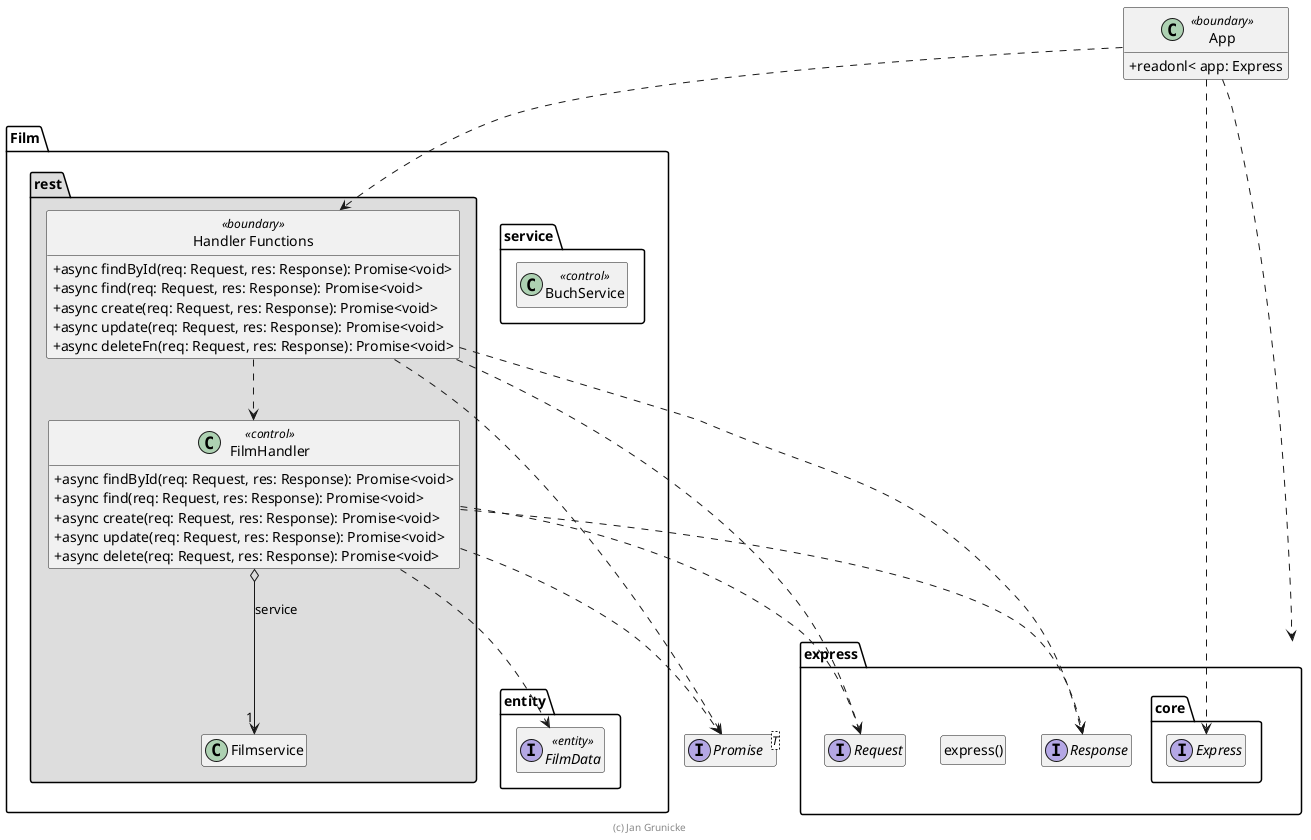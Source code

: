 @startuml Handler-Funktionen und Handler-Klasse

!pragma useNewPackage
skinparam ClassAttributeIconSize 0
skinparam componentStyle uml12

interface Promise<T>

package express {
  package core {
    interface Express
  }

  class "express()" as express
  hide express circle

  interface Request
  interface Response
}

class App <<boundary>> {
  + readonl< app: Express
}
App ..> Express
App ..> express

package Film {
  package entity {
    interface FilmData <<entity>> {
    }
  }

  package service {
    class BuchService << control >> {
    }
  }

  package rest #DDDDDD {
    "Handler Functions" .right.> Request
    "Handler Functions" ..> Response
    "Handler Functions" ..> Promise
    "Handler Functions" ..> FilmHandler

    FilmHandler o--> "1" Filmservice : service
    FilmHandler .right.> Request
    FilmHandler ..> Response
    FilmHandler ..> FilmData
    FilmHandler ..> Promise

    class "Handler Functions" << boundary >> {
      + async findById(req: Request, res: Response): Promise<void>
      + async find(req: Request, res: Response): Promise<void>
      + async create(req: Request, res: Response): Promise<void>
      + async update(req: Request, res: Response): Promise<void>
      + async deleteFn(req: Request, res: Response): Promise<void>
    }
    hide "Handler Functions" << boundary >> circle

    class FilmHandler << control >> {
      + async findById(req: Request, res: Response): Promise<void>
      + async find(req: Request, res: Response): Promise<void>
      + async create(req: Request, res: Response): Promise<void>
      + async update(req: Request, res: Response): Promise<void>
      + async delete(req: Request, res: Response): Promise<void>
    }
  }
}

App ..> "Handler Functions"

hide empty members

footer (c) Jan Grunicke

@enduml
